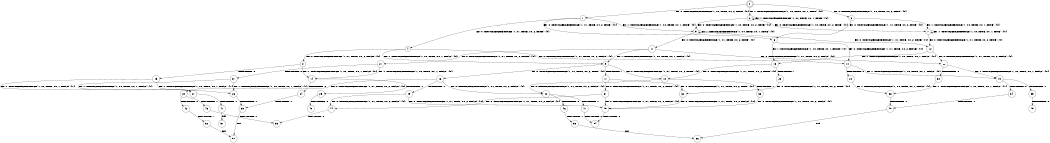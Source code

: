 digraph BCG {
size = "7, 10.5";
center = TRUE;
node [shape = circle];
0 [peripheries = 2];
0 -> 1 [label = "EX !0 !ATOMIC_EXCH_BRANCH (1, +0, TRUE, +0, 2, TRUE) !{0}"];
0 -> 2 [label = "EX !1 !ATOMIC_EXCH_BRANCH (1, +0, TRUE, +0, 1, TRUE) !{0}"];
0 -> 3 [label = "EX !0 !ATOMIC_EXCH_BRANCH (1, +0, TRUE, +0, 2, TRUE) !{0}"];
1 -> 4 [label = "EX !0 !ATOMIC_EXCH_BRANCH (1, +1, TRUE, +0, 2, TRUE) !{0}"];
1 -> 5 [label = "EX !1 !ATOMIC_EXCH_BRANCH (1, +0, TRUE, +0, 1, TRUE) !{0}"];
1 -> 6 [label = "EX !0 !ATOMIC_EXCH_BRANCH (1, +1, TRUE, +0, 2, TRUE) !{0}"];
2 -> 2 [label = "EX !1 !ATOMIC_EXCH_BRANCH (1, +0, TRUE, +0, 1, TRUE) !{0}"];
2 -> 5 [label = "EX !0 !ATOMIC_EXCH_BRANCH (1, +0, TRUE, +0, 2, TRUE) !{0}"];
2 -> 7 [label = "EX !0 !ATOMIC_EXCH_BRANCH (1, +0, TRUE, +0, 2, TRUE) !{0}"];
3 -> 7 [label = "EX !1 !ATOMIC_EXCH_BRANCH (1, +0, TRUE, +0, 1, TRUE) !{0}"];
3 -> 6 [label = "EX !0 !ATOMIC_EXCH_BRANCH (1, +1, TRUE, +0, 2, TRUE) !{0}"];
4 -> 8 [label = "EX !0 !ATOMIC_EXCH_BRANCH (1, +1, TRUE, +0, 2, FALSE) !{0}"];
4 -> 9 [label = "EX !1 !ATOMIC_EXCH_BRANCH (1, +0, TRUE, +0, 1, FALSE) !{0}"];
4 -> 10 [label = "EX !0 !ATOMIC_EXCH_BRANCH (1, +1, TRUE, +0, 2, FALSE) !{0}"];
5 -> 11 [label = "EX !0 !ATOMIC_EXCH_BRANCH (1, +1, TRUE, +0, 2, TRUE) !{0}"];
5 -> 5 [label = "EX !1 !ATOMIC_EXCH_BRANCH (1, +0, TRUE, +0, 1, TRUE) !{0}"];
5 -> 12 [label = "EX !0 !ATOMIC_EXCH_BRANCH (1, +1, TRUE, +0, 2, TRUE) !{0}"];
6 -> 13 [label = "EX !1 !ATOMIC_EXCH_BRANCH (1, +0, TRUE, +0, 1, FALSE) !{0}"];
6 -> 10 [label = "EX !0 !ATOMIC_EXCH_BRANCH (1, +1, TRUE, +0, 2, FALSE) !{0}"];
7 -> 7 [label = "EX !1 !ATOMIC_EXCH_BRANCH (1, +0, TRUE, +0, 1, TRUE) !{0}"];
7 -> 12 [label = "EX !0 !ATOMIC_EXCH_BRANCH (1, +1, TRUE, +0, 2, TRUE) !{0}"];
8 -> 14 [label = "EX !1 !ATOMIC_EXCH_BRANCH (1, +0, TRUE, +0, 1, FALSE) !{0}"];
8 -> 15 [label = "TERMINATE !0"];
9 -> 16 [label = "EX !0 !ATOMIC_EXCH_BRANCH (1, +1, TRUE, +0, 2, TRUE) !{0}"];
9 -> 17 [label = "TERMINATE !1"];
9 -> 18 [label = "EX !0 !ATOMIC_EXCH_BRANCH (1, +1, TRUE, +0, 2, TRUE) !{0}"];
10 -> 19 [label = "EX !1 !ATOMIC_EXCH_BRANCH (1, +0, TRUE, +0, 1, FALSE) !{0}"];
10 -> 20 [label = "TERMINATE !0"];
11 -> 21 [label = "EX !0 !ATOMIC_EXCH_BRANCH (1, +1, TRUE, +0, 2, FALSE) !{0}"];
11 -> 9 [label = "EX !1 !ATOMIC_EXCH_BRANCH (1, +0, TRUE, +0, 1, FALSE) !{0}"];
11 -> 22 [label = "EX !0 !ATOMIC_EXCH_BRANCH (1, +1, TRUE, +0, 2, FALSE) !{0}"];
12 -> 13 [label = "EX !1 !ATOMIC_EXCH_BRANCH (1, +0, TRUE, +0, 1, FALSE) !{0}"];
12 -> 22 [label = "EX !0 !ATOMIC_EXCH_BRANCH (1, +1, TRUE, +0, 2, FALSE) !{0}"];
13 -> 23 [label = "TERMINATE !1"];
13 -> 18 [label = "EX !0 !ATOMIC_EXCH_BRANCH (1, +1, TRUE, +0, 2, TRUE) !{0}"];
14 -> 24 [label = "TERMINATE !0"];
14 -> 25 [label = "TERMINATE !1"];
15 -> 26 [label = "EX !1 !ATOMIC_EXCH_BRANCH (1, +0, TRUE, +0, 1, FALSE) !{1}"];
15 -> 27 [label = "EX !1 !ATOMIC_EXCH_BRANCH (1, +0, TRUE, +0, 1, FALSE) !{1}"];
16 -> 28 [label = "EX !0 !ATOMIC_EXCH_BRANCH (1, +1, TRUE, +0, 2, FALSE) !{0}"];
16 -> 29 [label = "TERMINATE !1"];
16 -> 30 [label = "EX !0 !ATOMIC_EXCH_BRANCH (1, +1, TRUE, +0, 2, FALSE) !{0}"];
17 -> 31 [label = "EX !0 !ATOMIC_EXCH_BRANCH (1, +1, TRUE, +0, 2, TRUE) !{0}"];
17 -> 32 [label = "EX !0 !ATOMIC_EXCH_BRANCH (1, +1, TRUE, +0, 2, TRUE) !{0}"];
18 -> 33 [label = "TERMINATE !1"];
18 -> 30 [label = "EX !0 !ATOMIC_EXCH_BRANCH (1, +1, TRUE, +0, 2, FALSE) !{0}"];
19 -> 34 [label = "TERMINATE !0"];
19 -> 35 [label = "TERMINATE !1"];
20 -> 36 [label = "EX !1 !ATOMIC_EXCH_BRANCH (1, +0, TRUE, +0, 1, FALSE) !{1}"];
21 -> 14 [label = "EX !1 !ATOMIC_EXCH_BRANCH (1, +0, TRUE, +0, 1, FALSE) !{0}"];
21 -> 37 [label = "TERMINATE !0"];
22 -> 19 [label = "EX !1 !ATOMIC_EXCH_BRANCH (1, +0, TRUE, +0, 1, FALSE) !{0}"];
22 -> 38 [label = "TERMINATE !0"];
23 -> 32 [label = "EX !0 !ATOMIC_EXCH_BRANCH (1, +1, TRUE, +0, 2, TRUE) !{0}"];
24 -> 39 [label = "TERMINATE !1"];
25 -> 40 [label = "TERMINATE !0"];
26 -> 39 [label = "TERMINATE !1"];
27 -> 41 [label = "TERMINATE !1"];
28 -> 42 [label = "TERMINATE !0"];
28 -> 43 [label = "TERMINATE !1"];
29 -> 44 [label = "EX !0 !ATOMIC_EXCH_BRANCH (1, +1, TRUE, +0, 2, FALSE) !{0}"];
29 -> 45 [label = "EX !0 !ATOMIC_EXCH_BRANCH (1, +1, TRUE, +0, 2, FALSE) !{0}"];
30 -> 46 [label = "TERMINATE !0"];
30 -> 47 [label = "TERMINATE !1"];
31 -> 44 [label = "EX !0 !ATOMIC_EXCH_BRANCH (1, +1, TRUE, +0, 2, FALSE) !{0}"];
31 -> 45 [label = "EX !0 !ATOMIC_EXCH_BRANCH (1, +1, TRUE, +0, 2, FALSE) !{0}"];
32 -> 45 [label = "EX !0 !ATOMIC_EXCH_BRANCH (1, +1, TRUE, +0, 2, FALSE) !{0}"];
33 -> 45 [label = "EX !0 !ATOMIC_EXCH_BRANCH (1, +1, TRUE, +0, 2, FALSE) !{0}"];
34 -> 48 [label = "TERMINATE !1"];
35 -> 49 [label = "TERMINATE !0"];
36 -> 48 [label = "TERMINATE !1"];
37 -> 26 [label = "EX !1 !ATOMIC_EXCH_BRANCH (1, +0, TRUE, +0, 1, FALSE) !{1}"];
37 -> 27 [label = "EX !1 !ATOMIC_EXCH_BRANCH (1, +0, TRUE, +0, 1, FALSE) !{1}"];
38 -> 36 [label = "EX !1 !ATOMIC_EXCH_BRANCH (1, +0, TRUE, +0, 1, FALSE) !{1}"];
39 -> 50 [label = "exit"];
41 -> 51 [label = "exit"];
42 -> 52 [label = "TERMINATE !1"];
43 -> 53 [label = "TERMINATE !0"];
44 -> 53 [label = "TERMINATE !0"];
45 -> 54 [label = "TERMINATE !0"];
46 -> 55 [label = "TERMINATE !1"];
47 -> 54 [label = "TERMINATE !0"];
48 -> 56 [label = "exit"];
52 -> 50 [label = "exit"];
55 -> 56 [label = "exit"];
}
